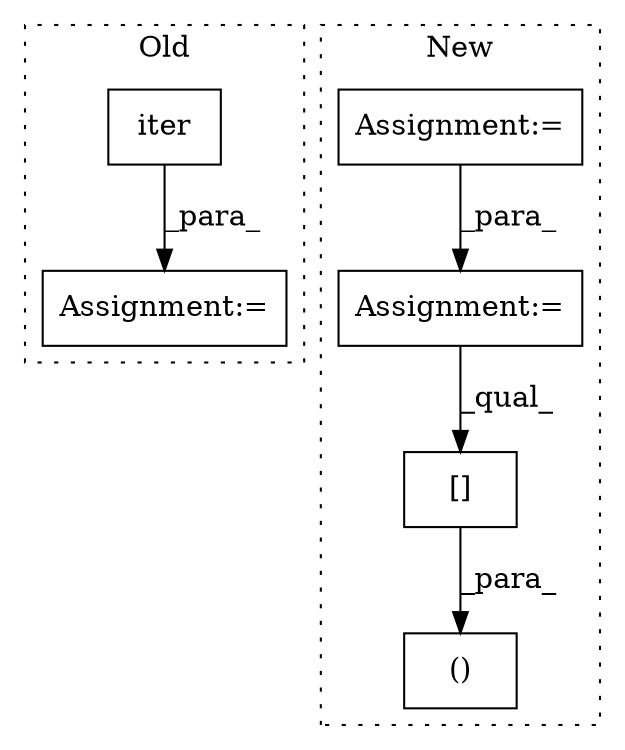 digraph G {
subgraph cluster0 {
1 [label="iter" a="32" s="1339,1364" l="5,1" shape="box"];
3 [label="Assignment:=" a="7" s="1538,1627" l="70,2" shape="box"];
label = "Old";
style="dotted";
}
subgraph cluster1 {
2 [label="()" a="106" s="1857" l="34" shape="box"];
4 [label="Assignment:=" a="7" s="1375" l="1" shape="box"];
5 [label="[]" a="2" s="1874,1890" l="13,1" shape="box"];
6 [label="Assignment:=" a="7" s="1603" l="1" shape="box"];
label = "New";
style="dotted";
}
1 -> 3 [label="_para_"];
4 -> 6 [label="_para_"];
5 -> 2 [label="_para_"];
6 -> 5 [label="_qual_"];
}